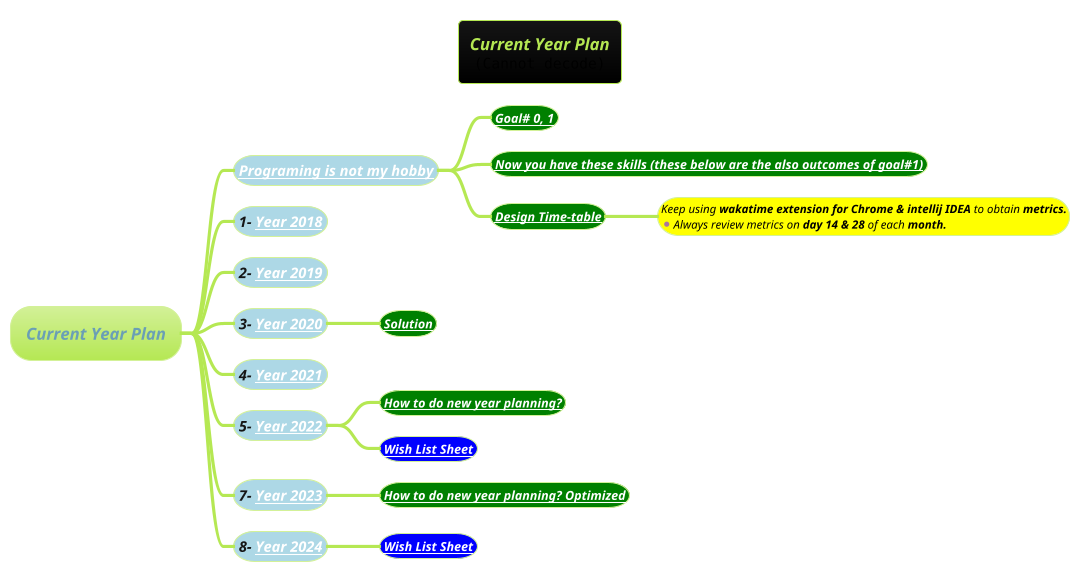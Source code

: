 @startmindmap
title = <i><size:12>Current Year Plan \n<img:images/img_828.png>
!theme hacker

* <i>Current Year Plan
**[#lightblue] <i>[[docs/3-programming-languages/Venkat-Subramaniam/images/img_813.png Programing is not my hobby]]
***[#green] <b><i>[[docs/3-programming-languages/Venkat-Subramaniam/images/img_814.png Goal# 0, 1]]
***[#green] <b><i>[[docs/3-programming-languages/Venkat-Subramaniam/images/img_815.png Now you have these skills (these below are the also outcomes of goal#1)]]
***[#green] <b><i>[[docs/3-programming-languages/Venkat-Subramaniam/images/img_816.png Design Time-table]]
****[#yellow]:<color #black><i>Keep using **wakatime extension for Chrome & intellij IDEA** to obtain <b>metrics.
*<color #black><i>Always review metrics on **day 14 & 28** of each <b>month.;

**[#lightblue] <i>1- [[docs/3-programming-languages/Venkat-Subramaniam/images/img_817.png Year 2018]]
**[#lightblue] <i>2- [[docs/3-programming-languages/Venkat-Subramaniam/images/img_818.png Year 2019]]
**[#lightblue] <i>3- [[docs/3-programming-languages/Venkat-Subramaniam/images/img_819.png Year 2020]]
***[#green] <b><i>[[docs/3-programming-languages/Venkat-Subramaniam/images/img_820.png Solution]]
**[#lightblue] <i>4- [[docs/3-programming-languages/Venkat-Subramaniam/images/img_821.png Year 2021]]
**[#lightblue] <i>5- [[docs/3-programming-languages/Venkat-Subramaniam/images/img_822.png Year 2022]]
***[#green] <b><i>[[docs/3-programming-languages/Venkat-Subramaniam/images/img_823.png How to do new year planning?]]
***[#blue] <b><i>[[docs/3-programming-languages/Venkat-Subramaniam/images/img_0825.png Wish List Sheet]]
**[#lightblue] <i>7- [[docs/3-programming-languages/Venkat-Subramaniam/images/img_824.png Year 2023]]
***[#green] <b><i>[[docs/3-programming-languages/Venkat-Subramaniam/images/img_825.png How to do new year planning? Optimized]]
**[#lightblue] <i>8- [[docs/3-programming-languages/Venkat-Subramaniam/images/img_826.png Year 2024]]
***[#blue] <b><i>[[docs/3-programming-languages/Venkat-Subramaniam/images/img_0825.png Wish List Sheet]]

@endmindmap
